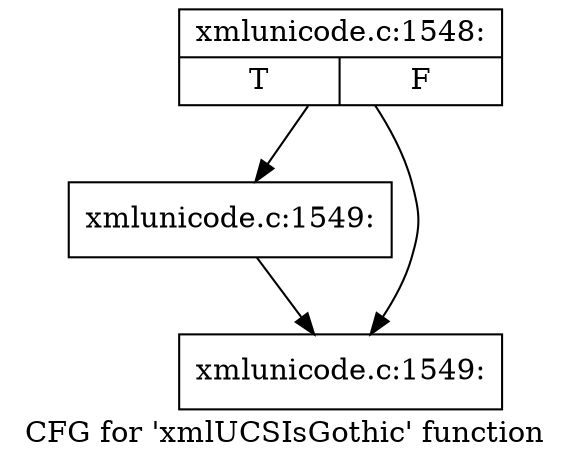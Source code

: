 digraph "CFG for 'xmlUCSIsGothic' function" {
	label="CFG for 'xmlUCSIsGothic' function";

	Node0x4e39c60 [shape=record,label="{xmlunicode.c:1548:|{<s0>T|<s1>F}}"];
	Node0x4e39c60 -> Node0x4e38fc0;
	Node0x4e39c60 -> Node0x4e38f70;
	Node0x4e38fc0 [shape=record,label="{xmlunicode.c:1549:}"];
	Node0x4e38fc0 -> Node0x4e38f70;
	Node0x4e38f70 [shape=record,label="{xmlunicode.c:1549:}"];
}
